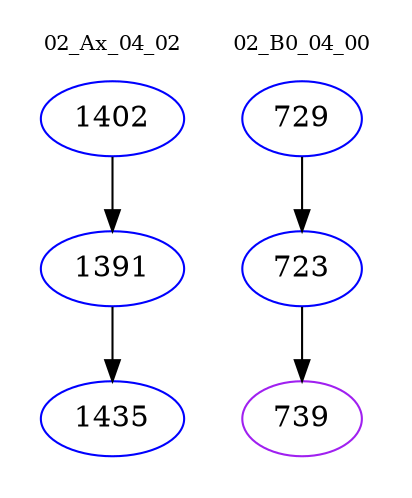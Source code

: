 digraph{
subgraph cluster_0 {
color = white
label = "02_Ax_04_02";
fontsize=10;
T0_1402 [label="1402", color="blue"]
T0_1402 -> T0_1391 [color="black"]
T0_1391 [label="1391", color="blue"]
T0_1391 -> T0_1435 [color="black"]
T0_1435 [label="1435", color="blue"]
}
subgraph cluster_1 {
color = white
label = "02_B0_04_00";
fontsize=10;
T1_729 [label="729", color="blue"]
T1_729 -> T1_723 [color="black"]
T1_723 [label="723", color="blue"]
T1_723 -> T1_739 [color="black"]
T1_739 [label="739", color="purple"]
}
}
